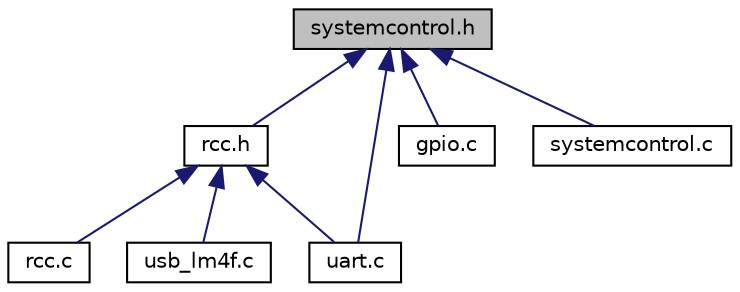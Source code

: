 digraph "systemcontrol.h"
{
  edge [fontname="Helvetica",fontsize="10",labelfontname="Helvetica",labelfontsize="10"];
  node [fontname="Helvetica",fontsize="10",shape=record];
  Node1 [label="systemcontrol.h",height=0.2,width=0.4,color="black", fillcolor="grey75", style="filled", fontcolor="black"];
  Node1 -> Node2 [dir="back",color="midnightblue",fontsize="10",style="solid",fontname="Helvetica"];
  Node2 [label="rcc.h",height=0.2,width=0.4,color="black", fillcolor="white", style="filled",URL="$rcc_8h.html"];
  Node2 -> Node3 [dir="back",color="midnightblue",fontsize="10",style="solid",fontname="Helvetica"];
  Node3 [label="rcc.c",height=0.2,width=0.4,color="black", fillcolor="white", style="filled",URL="$rcc_8c.html"];
  Node2 -> Node4 [dir="back",color="midnightblue",fontsize="10",style="solid",fontname="Helvetica"];
  Node4 [label="uart.c",height=0.2,width=0.4,color="black", fillcolor="white", style="filled",URL="$uart_8c.html"];
  Node2 -> Node5 [dir="back",color="midnightblue",fontsize="10",style="solid",fontname="Helvetica"];
  Node5 [label="usb_lm4f.c",height=0.2,width=0.4,color="black", fillcolor="white", style="filled",URL="$usb__lm4f_8c.html"];
  Node1 -> Node6 [dir="back",color="midnightblue",fontsize="10",style="solid",fontname="Helvetica"];
  Node6 [label="gpio.c",height=0.2,width=0.4,color="black", fillcolor="white", style="filled",URL="$gpio_8c.html"];
  Node1 -> Node7 [dir="back",color="midnightblue",fontsize="10",style="solid",fontname="Helvetica"];
  Node7 [label="systemcontrol.c",height=0.2,width=0.4,color="black", fillcolor="white", style="filled",URL="$systemcontrol_8c.html"];
  Node1 -> Node4 [dir="back",color="midnightblue",fontsize="10",style="solid",fontname="Helvetica"];
}
